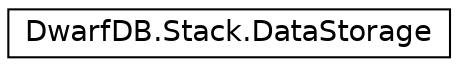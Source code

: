 digraph "Graphical Class Hierarchy"
{
  edge [fontname="Helvetica",fontsize="14",labelfontname="Helvetica",labelfontsize="14"];
  node [fontname="Helvetica",fontsize="14",shape=record];
  rankdir="LR";
  Node1 [label="DwarfDB.Stack.DataStorage",height=0.2,width=0.4,color="black", fillcolor="white", style="filled",URL="$d5/d03/class_dwarf_d_b_1_1_stack_1_1_data_storage.html",tooltip="A stack for improving an access to dwarf records "];
}
